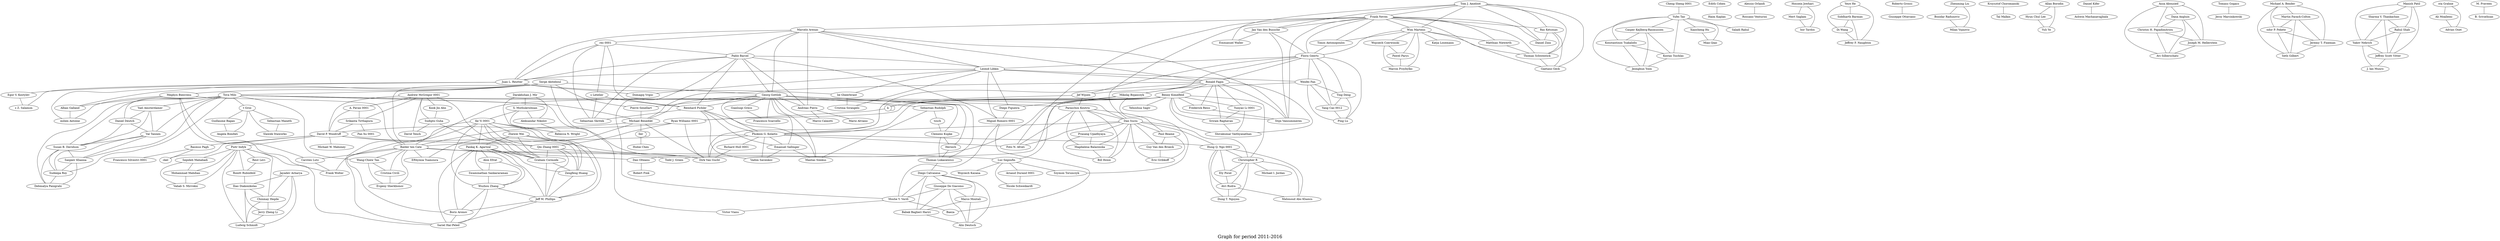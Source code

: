 /*****
Graph for period 2011-2016
*****/

graph G {
  graph [splines=true overlap=false]
  node  [shape=ellipse, width=0.3, height=0.3]
  0 [label="Tom J. Ameloot"];
  1 [label="Frank Neven"];
  2 [label="Jan Van den Bussche"];
  3 [label="Wim Martens"];
  4 [label="Timos Antonopoulos"];
  5 [label="Floris Geerts"];
  6 [label="Marcelo Arenas"];
  7 [label="rez 0001"];
  8 [label="Pablo Barcel"];
  9 [label="Leonid Libkin"];
  10 [label="Juan L. Reutter"];
  11 [label="Ronald Fagin"];
  12 [label="Darakhshan J. Mir"];
  13 [label="S. Muthukrishnan"];
  14 [label="Aleksandar Nikolov"];
  15 [label="Rebecca N. Wright"];
  16 [label="Ke Yi 0001"];
  17 [label="Cheng Sheng 0001"];
  18 [label="Yufei Tao"];
  19 [label="Serge Abiteboul"];
  20 [label="Meghyn Bienvenu"];
  21 [label="Alban Galland"];
  22 [label="milien Antoine"];
  23 [label="Georg Gottlob"];
  24 [label="Pierre Senellart"];
  25 [label="Tova Milo"];
  26 [label="Benny Kimelfeld"];
  27 [label="k"];
  28 [label="Ryan Williams 0001"];
  29 [label="Yunyao Li 0001"];
  30 [label="Sriram Raghavan"];
  31 [label="Shivakumar Vaithyanathan"];
  32 [label="Yehoshua Sagiv"];
  33 [label="Mikolaj Bojanczyk"];
  34 [label="Wenfei Fan"];
  35 [label="Jef Wijsen"];
  36 [label="Diego Figueira"];
  37 [label="Edith Cohen"];
  38 [label="Haim Kaplan"];
  39 [label="Yael Amsterdamer"];
  40 [label="Daniel Deutch"];
  41 [label="Val Tannen"];
  42 [label="Susan B. Davidson"];
  43 [label="Sanjeev Khanna"];
  44 [label="Sudeepa Roy"];
  45 [label="Alessio Orlandi"];
  46 [label="Rossano Venturini"];
  47 [label="Michael Benedikt"];
  48 [label="Debmalya Panigrahi"];
  49 [label="Paraschos Koutris"];
  50 [label="Dan Suciu"];
  51 [label="Hossein Jowhari"];
  52 [label="Mert Saglam"];
  53 [label="bor Tardos"];
  54 [label="Zhewei Wei"];
  55 [label="Yeye He"];
  56 [label="Siddharth Barman"];
  57 [label="Di Wang"];
  58 [label="Jeffrey F. Naughton"];
  59 [label="Roberto Grossi"];
  60 [label="Giuseppe Ottaviano"];
  61 [label="Andrew McGregor 0001"];
  62 [label="A. Pavan 0001"];
  63 [label="Srikanta Tirthapura"];
  64 [label="David P. Woodruff"];
  65 [label="Kook Jin Ahn"];
  66 [label="Sudipto Guha"];
  67 [label="Pan Xu 0001"];
  68 [label="Qin Zhang 0001"];
  69 [label="Michael W. Mahoney"];
  70 [label="s Letelier"];
  71 [label="Reinhard Pichler"];
  72 [label="Sebastian Skritek"];
  73 [label="Zhenming Liu"];
  74 [label="Bozidar Radunovic"];
  75 [label="Milan Vojnovic"];
  76 [label="Phokion G. Kolaitis"];
  77 [label="Richard Hull 0001"];
  78 [label="Dirk Van Gucht"];
  79 [label="Hung Q. Ngo 0001"];
  80 [label="Miguel Romero 0001"];
  81 [label="Piotr Indyk"];
  82 [label="Reut Levi"];
  83 [label="Ronitt Rubinfeld"];
  84 [label="Pankaj K. Agarwal"];
  85 [label="Alon Efrat"];
  86 [label="Swaminathan Sankararaman"];
  87 [label="Wuzhou Zhang"];
  88 [label="Graham Cormode"];
  89 [label="Zengfeng Huang"];
  90 [label="Jeff M. Phillips"];
  91 [label="Krzysztof Choromanski"];
  92 [label="Tal Malkin"];
  93 [label="Egor V. Kostylev"];
  94 [label="s Z. Salamon"];
  95 [label="t Groz"];
  96 [label="Sebastian Maneth"];
  97 [label="Slawek Staworko"];
  98 [label="Allan Borodin"];
  99 [label="Hyun Chul Lee"];
  100 [label="Yuli Ye"];
  101 [label="Daniel Kifer"];
  102 [label="Ashwin Machanavajjhala"];
  103 [label="Prasang Upadhyaya"];
  104 [label="Magdalena Balazinska"];
  105 [label="Bill Howe"];
  106 [label="Christopher R"];
  107 [label="Katja Losemann"];
  108 [label="Ely Porat"];
  109 [label="Atri Rudra"];
  110 [label="Ting Deng"];
  111 [label="Sebastian Rudolph"];
  112 [label="tzsch"];
  113 [label="Clemens Kupke"];
  114 [label="Hernich"];
  115 [label="Thomas Lukasiewicz"];
  116 [label="Boris Aronov"];
  117 [label="Sariel Har-Peled"];
  118 [label="Frederick Reiss"];
  119 [label="Stijn Vansummeren"];
  120 [label="Balder ten Cate"];
  121 [label="Luc Segoufin"];
  122 [label="Szymon Torunczyk"];
  123 [label="Wojciech Kazana"];
  124 [label="Domagoj Vrgoc"];
  125 [label="lie Gheerbrant"];
  126 [label="Cristina Sirangelo"];
  127 [label="ller"];
  128 [label="Guillaume Bagan"];
  129 [label="Angela Bonifati"];
  130 [label="Diego Calvanese"];
  131 [label="Giuseppe De Giacomo"];
  132 [label="Marco Montali"];
  133 [label="Babak Bagheri Hariri"];
  134 [label="Alin Deutsch"];
  135 [label="Moshe Y. Vardi"];
  136 [label="Victor Vianu"];
  137 [label="Azza Abouzied"];
  138 [label="Dana Angluin"];
  139 [label="Christos H. Papadimitriou"];
  140 [label="Joseph M. Hellerstein"];
  141 [label="Avi Silberschatz"];
  142 [label="Paul Beame"];
  143 [label="Baeza"];
  144 [label="Casper Kejlberg-Rasmussen"];
  145 [label="Konstantinos Tsakalidis"];
  146 [label="Kostas Tsichlas"];
  147 [label="Jeonghun Yoon"];
  148 [label="Emmanuel Waller"];
  149 [label="Hubie Chen"];
  150 [label="Tomasz Gogacz"];
  151 [label="Jerzy Marcinkowski"];
  152 [label="Carsten Lutz"];
  153 [label="Frank Wolter"];
  154 [label="Bas Ketsman"];
  155 [label="Daniel Zinn"];
  156 [label="Gianluigi Greco"];
  157 [label="Francesco Scarcello"];
  158 [label="Emanuel Sallinger"];
  159 [label="Vadim Savenkov"];
  160 [label="Mantas Simkus"];
  161 [label="Andreas Pieris"];
  162 [label="Dan Olteanu"];
  163 [label="Rasmus Pagh"];
  164 [label="Francesco Silvestri 0001"];
  165 [label="ckel"];
  166 [label="Xiaocheng Hu"];
  167 [label="Miao Qiao"];
  168 [label="Dung T. Nguyen"];
  169 [label="Robert Fink"];
  170 [label="Arnaud Durand 0001"];
  171 [label="Nicole Schweikardt"];
  172 [label="Sepideh Mahabadi"];
  173 [label="Mohammad Mahdian"];
  174 [label="Vahab S. Mirrokni"];
  175 [label="Michael A. Bender"];
  176 [label="Martin Farach-Colton"];
  177 [label="ndor P. Fekete"];
  178 [label="Jeremy T. Fineman"];
  179 [label="Seth Gilbert"];
  180 [label="Efthymia Tsamoura"];
  181 [label="Manish Patil"];
  182 [label="Sharma V. Thankachan"];
  183 [label="Rahul Shah"];
  184 [label="Yakov Nekrich"];
  185 [label="Jeffrey Scott Vitter"];
  186 [label="Saladi Rahul"];
  187 [label="Matthias Niewerth"];
  188 [label="Thomas Schwentick"];
  189 [label="Wojciech Czerwinski"];
  190 [label="Pawel Parys"];
  191 [label="Marcin Przybylko"];
  192 [label="Foto N. Afrati"];
  193 [label="Gaetano Geck"];
  194 [label="Marco Calautti"];
  195 [label="Mario Alviano"];
  196 [label="sta Grahne"];
  197 [label="Ali Moallemi"];
  198 [label="Adrian Onet"];
  199 [label="Guy Van den Broeck"];
  200 [label="Eric Gribkoff"];
  201 [label="Todd J. Green"];
  202 [label="M. Praveen"];
  203 [label="B. Srivathsan"];
  204 [label="Wang-Chiew Tan"];
  205 [label="Jayadev Acharya"];
  206 [label="Ilias Diakonikolas"];
  207 [label="Chinmay Hegde"];
  208 [label="Jerry Zheng Li"];
  209 [label="Ludwig Schmidt"];
  210 [label="David Tench"];
  211 [label="Yang Cao 0012"];
  212 [label="Ping Lu"];
  213 [label="Michael I. Jordan"];
  214 [label="Cristina Civili"];
  215 [label="Evgeny Sherkhonov"];
  216 [label="J. Ian Munro"];
  217 [label="Mahmoud Abo Khamis"];
  0 -- 1;
  0 -- 2;
  0 -- 3;
  0 -- 148;
  0 -- 154;
  0 -- 155;
  0 -- 188;
  0 -- 193;
  1 -- 2;
  1 -- 3;
  1 -- 4;
  1 -- 5;
  1 -- 6;
  1 -- 50;
  1 -- 119;
  1 -- 154;
  1 -- 155;
  1 -- 187;
  1 -- 188;
  1 -- 192;
  1 -- 193;
  2 -- 5;
  2 -- 119;
  2 -- 148;
  3 -- 4;
  3 -- 5;
  3 -- 107;
  3 -- 187;
  3 -- 188;
  3 -- 189;
  3 -- 190;
  3 -- 191;
  4 -- 5;
  5 -- 9;
  5 -- 11;
  5 -- 33;
  5 -- 34;
  5 -- 35;
  5 -- 110;
  5 -- 211;
  5 -- 212;
  6 -- 7;
  6 -- 8;
  6 -- 9;
  6 -- 10;
  6 -- 11;
  6 -- 23;
  6 -- 119;
  6 -- 161;
  7 -- 8;
  7 -- 10;
  7 -- 70;
  7 -- 71;
  7 -- 72;
  8 -- 9;
  8 -- 10;
  8 -- 23;
  8 -- 71;
  8 -- 72;
  8 -- 80;
  8 -- 135;
  8 -- 161;
  9 -- 10;
  9 -- 11;
  9 -- 34;
  9 -- 36;
  9 -- 80;
  9 -- 124;
  9 -- 125;
  9 -- 126;
  10 -- 93;
  10 -- 94;
  10 -- 124;
  10 -- 125;
  11 -- 26;
  11 -- 29;
  11 -- 30;
  11 -- 31;
  11 -- 33;
  11 -- 47;
  11 -- 76;
  11 -- 118;
  11 -- 119;
  12 -- 13;
  12 -- 14;
  12 -- 15;
  13 -- 14;
  13 -- 15;
  13 -- 16;
  14 -- 15;
  16 -- 54;
  16 -- 68;
  16 -- 84;
  16 -- 87;
  16 -- 88;
  16 -- 89;
  16 -- 90;
  16 -- 116;
  16 -- 117;
  17 -- 18;
  18 -- 144;
  18 -- 145;
  18 -- 146;
  18 -- 147;
  18 -- 166;
  18 -- 167;
  18 -- 186;
  19 -- 20;
  19 -- 21;
  19 -- 22;
  19 -- 23;
  19 -- 24;
  19 -- 25;
  19 -- 120;
  19 -- 136;
  20 -- 21;
  20 -- 22;
  20 -- 120;
  20 -- 152;
  20 -- 153;
  21 -- 22;
  23 -- 24;
  23 -- 47;
  23 -- 71;
  23 -- 76;
  23 -- 111;
  23 -- 113;
  23 -- 114;
  23 -- 115;
  23 -- 156;
  23 -- 157;
  23 -- 158;
  23 -- 160;
  23 -- 161;
  23 -- 194;
  24 -- 47;
  25 -- 39;
  25 -- 40;
  25 -- 41;
  25 -- 42;
  25 -- 43;
  25 -- 44;
  25 -- 47;
  25 -- 48;
  25 -- 49;
  25 -- 50;
  25 -- 78;
  25 -- 95;
  25 -- 204;
  26 -- 27;
  26 -- 28;
  26 -- 29;
  26 -- 30;
  26 -- 31;
  26 -- 32;
  26 -- 76;
  26 -- 106;
  26 -- 118;
  26 -- 119;
  26 -- 120;
  26 -- 162;
  26 -- 201;
  27 -- 27;
  27 -- 28;
  28 -- 64;
  28 -- 68;
  28 -- 78;
  29 -- 30;
  29 -- 31;
  30 -- 31;
  33 -- 36;
  33 -- 121;
  33 -- 122;
  34 -- 35;
  34 -- 110;
  34 -- 211;
  34 -- 212;
  35 -- 49;
  35 -- 78;
  36 -- 80;
  37 -- 38;
  39 -- 40;
  39 -- 41;
  39 -- 42;
  40 -- 41;
  40 -- 42;
  41 -- 42;
  41 -- 43;
  41 -- 44;
  42 -- 43;
  42 -- 44;
  42 -- 48;
  43 -- 44;
  43 -- 48;
  44 -- 48;
  45 -- 46;
  47 -- 78;
  47 -- 120;
  47 -- 127;
  47 -- 180;
  49 -- 50;
  49 -- 103;
  49 -- 104;
  49 -- 105;
  49 -- 142;
  49 -- 192;
  50 -- 76;
  50 -- 79;
  50 -- 103;
  50 -- 104;
  50 -- 105;
  50 -- 106;
  50 -- 142;
  50 -- 192;
  50 -- 199;
  50 -- 200;
  51 -- 52;
  51 -- 53;
  52 -- 53;
  54 -- 84;
  54 -- 88;
  54 -- 89;
  54 -- 90;
  55 -- 56;
  55 -- 57;
  55 -- 58;
  56 -- 57;
  56 -- 58;
  57 -- 58;
  59 -- 60;
  61 -- 62;
  61 -- 63;
  61 -- 64;
  61 -- 65;
  61 -- 66;
  61 -- 88;
  61 -- 210;
  62 -- 63;
  62 -- 64;
  63 -- 64;
  63 -- 67;
  64 -- 68;
  64 -- 69;
  64 -- 78;
  64 -- 81;
  64 -- 163;
  64 -- 165;
  65 -- 66;
  66 -- 88;
  66 -- 210;
  68 -- 78;
  68 -- 88;
  68 -- 89;
  68 -- 90;
  70 -- 71;
  70 -- 72;
  71 -- 72;
  71 -- 76;
  71 -- 158;
  71 -- 159;
  71 -- 160;
  73 -- 74;
  73 -- 75;
  74 -- 75;
  76 -- 77;
  76 -- 78;
  76 -- 79;
  76 -- 120;
  76 -- 158;
  76 -- 159;
  76 -- 192;
  77 -- 78;
  79 -- 106;
  79 -- 108;
  79 -- 109;
  79 -- 168;
  79 -- 217;
  80 -- 135;
  80 -- 143;
  81 -- 82;
  81 -- 83;
  81 -- 117;
  81 -- 172;
  81 -- 173;
  81 -- 174;
  81 -- 207;
  81 -- 209;
  82 -- 83;
  83 -- 206;
  84 -- 85;
  84 -- 86;
  84 -- 87;
  84 -- 88;
  84 -- 89;
  84 -- 90;
  84 -- 116;
  84 -- 117;
  85 -- 86;
  85 -- 87;
  86 -- 87;
  87 -- 90;
  87 -- 116;
  87 -- 117;
  88 -- 89;
  88 -- 90;
  89 -- 90;
  90 -- 116;
  90 -- 117;
  91 -- 92;
  93 -- 94;
  95 -- 96;
  95 -- 97;
  95 -- 128;
  95 -- 129;
  96 -- 97;
  98 -- 99;
  98 -- 100;
  99 -- 100;
  101 -- 102;
  103 -- 104;
  103 -- 105;
  104 -- 105;
  106 -- 108;
  106 -- 109;
  106 -- 168;
  106 -- 213;
  106 -- 217;
  108 -- 109;
  109 -- 168;
  109 -- 217;
  110 -- 211;
  110 -- 212;
  111 -- 112;
  111 -- 160;
  112 -- 113;
  113 -- 114;
  113 -- 115;
  114 -- 115;
  115 -- 130;
  116 -- 117;
  118 -- 119;
  120 -- 121;
  120 -- 152;
  120 -- 153;
  120 -- 162;
  120 -- 180;
  120 -- 201;
  120 -- 204;
  120 -- 214;
  120 -- 215;
  121 -- 122;
  121 -- 123;
  121 -- 170;
  121 -- 171;
  125 -- 126;
  127 -- 127;
  127 -- 149;
  128 -- 129;
  130 -- 131;
  130 -- 132;
  130 -- 133;
  130 -- 134;
  130 -- 135;
  131 -- 132;
  131 -- 133;
  131 -- 134;
  131 -- 135;
  132 -- 133;
  132 -- 134;
  133 -- 134;
  135 -- 136;
  135 -- 143;
  137 -- 138;
  137 -- 139;
  137 -- 140;
  137 -- 141;
  138 -- 139;
  138 -- 140;
  138 -- 141;
  139 -- 140;
  139 -- 141;
  140 -- 141;
  142 -- 199;
  142 -- 200;
  144 -- 145;
  144 -- 146;
  144 -- 147;
  145 -- 146;
  145 -- 147;
  146 -- 147;
  150 -- 151;
  152 -- 153;
  154 -- 155;
  154 -- 188;
  154 -- 193;
  156 -- 157;
  158 -- 159;
  158 -- 160;
  161 -- 194;
  161 -- 195;
  162 -- 169;
  163 -- 164;
  163 -- 165;
  166 -- 167;
  170 -- 171;
  172 -- 173;
  172 -- 174;
  173 -- 174;
  175 -- 176;
  175 -- 177;
  175 -- 178;
  175 -- 179;
  176 -- 177;
  176 -- 178;
  176 -- 179;
  177 -- 178;
  177 -- 179;
  178 -- 179;
  181 -- 182;
  181 -- 183;
  181 -- 184;
  181 -- 185;
  182 -- 183;
  182 -- 184;
  182 -- 185;
  183 -- 184;
  183 -- 185;
  184 -- 185;
  184 -- 216;
  185 -- 216;
  187 -- 188;
  188 -- 193;
  189 -- 190;
  189 -- 191;
  190 -- 191;
  196 -- 197;
  196 -- 198;
  197 -- 198;
  199 -- 200;
  202 -- 203;
  204 -- 214;
  204 -- 215;
  205 -- 206;
  205 -- 207;
  205 -- 208;
  205 -- 209;
  206 -- 207;
  206 -- 208;
  206 -- 209;
  207 -- 208;
  207 -- 209;
  208 -- 209;
  211 -- 212;
  214 -- 215;
  label = "\nGraph for period 2011-2016\n";  fontsize=24;
}

